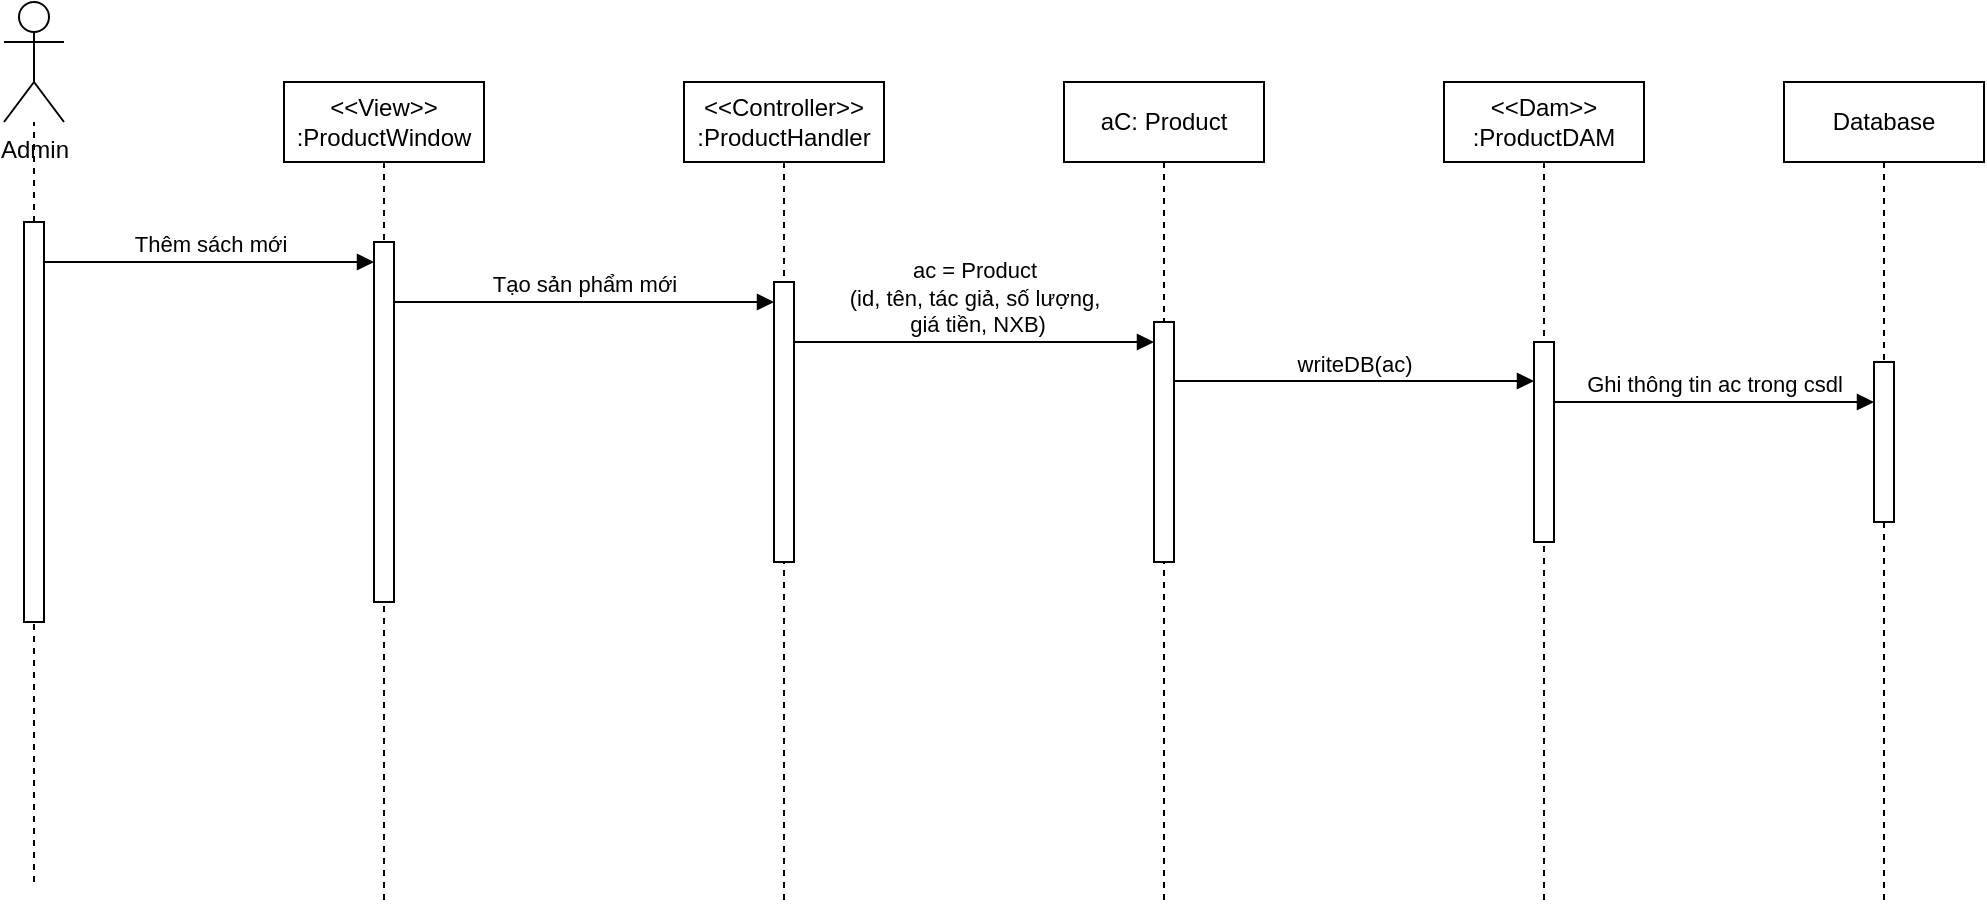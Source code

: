 <mxfile version="27.1.4">
  <diagram name="Page-1" id="P-3NK9GpkaGhou-IZXN3">
    <mxGraphModel dx="1025" dy="464" grid="1" gridSize="10" guides="1" tooltips="1" connect="1" arrows="1" fold="1" page="1" pageScale="1" pageWidth="827" pageHeight="1169" math="0" shadow="0">
      <root>
        <mxCell id="0" />
        <mxCell id="1" parent="0" />
        <mxCell id="fk7sYwr-XkE_2V-9Roaf-38" value="&amp;lt;&amp;lt;View&amp;gt;&amp;gt;&lt;div&gt;:ProductWindow&lt;/div&gt;" style="shape=umlLifeline;perimeter=lifelinePerimeter;whiteSpace=wrap;html=1;container=0;dropTarget=0;collapsible=0;recursiveResize=0;outlineConnect=0;portConstraint=eastwest;newEdgeStyle={&quot;edgeStyle&quot;:&quot;elbowEdgeStyle&quot;,&quot;elbow&quot;:&quot;vertical&quot;,&quot;curved&quot;:0,&quot;rounded&quot;:0};" parent="1" vertex="1">
          <mxGeometry x="250" y="190" width="100" height="410" as="geometry" />
        </mxCell>
        <mxCell id="fk7sYwr-XkE_2V-9Roaf-39" value="" style="html=1;points=[];perimeter=orthogonalPerimeter;outlineConnect=0;targetShapes=umlLifeline;portConstraint=eastwest;newEdgeStyle={&quot;edgeStyle&quot;:&quot;elbowEdgeStyle&quot;,&quot;elbow&quot;:&quot;vertical&quot;,&quot;curved&quot;:0,&quot;rounded&quot;:0};" parent="fk7sYwr-XkE_2V-9Roaf-38" vertex="1">
          <mxGeometry x="45" y="80" width="10" height="180" as="geometry" />
        </mxCell>
        <mxCell id="fk7sYwr-XkE_2V-9Roaf-40" value="&amp;lt;&amp;lt;Controller&amp;gt;&amp;gt;&lt;div&gt;:ProductHandler&lt;/div&gt;" style="shape=umlLifeline;perimeter=lifelinePerimeter;whiteSpace=wrap;html=1;container=0;dropTarget=0;collapsible=0;recursiveResize=0;outlineConnect=0;portConstraint=eastwest;newEdgeStyle={&quot;edgeStyle&quot;:&quot;elbowEdgeStyle&quot;,&quot;elbow&quot;:&quot;vertical&quot;,&quot;curved&quot;:0,&quot;rounded&quot;:0};" parent="1" vertex="1">
          <mxGeometry x="450" y="190" width="100" height="410" as="geometry" />
        </mxCell>
        <mxCell id="fk7sYwr-XkE_2V-9Roaf-41" value="" style="html=1;points=[];perimeter=orthogonalPerimeter;outlineConnect=0;targetShapes=umlLifeline;portConstraint=eastwest;newEdgeStyle={&quot;edgeStyle&quot;:&quot;elbowEdgeStyle&quot;,&quot;elbow&quot;:&quot;vertical&quot;,&quot;curved&quot;:0,&quot;rounded&quot;:0};" parent="fk7sYwr-XkE_2V-9Roaf-40" vertex="1">
          <mxGeometry x="45" y="100" width="10" height="140" as="geometry" />
        </mxCell>
        <mxCell id="fk7sYwr-XkE_2V-9Roaf-42" value="Tạo sản phẩm mới" style="html=1;verticalAlign=bottom;endArrow=block;edgeStyle=elbowEdgeStyle;elbow=horizontal;curved=0;rounded=0;" parent="1" edge="1">
          <mxGeometry relative="1" as="geometry">
            <mxPoint x="305" y="300" as="sourcePoint" />
            <Array as="points">
              <mxPoint x="415" y="300" />
            </Array>
            <mxPoint x="495" y="300" as="targetPoint" />
            <mxPoint as="offset" />
          </mxGeometry>
        </mxCell>
        <mxCell id="fk7sYwr-XkE_2V-9Roaf-44" value="aC: Product" style="shape=umlLifeline;perimeter=lifelinePerimeter;whiteSpace=wrap;html=1;container=0;dropTarget=0;collapsible=0;recursiveResize=0;outlineConnect=0;portConstraint=eastwest;newEdgeStyle={&quot;edgeStyle&quot;:&quot;elbowEdgeStyle&quot;,&quot;elbow&quot;:&quot;vertical&quot;,&quot;curved&quot;:0,&quot;rounded&quot;:0};" parent="1" vertex="1">
          <mxGeometry x="640" y="190" width="100" height="410" as="geometry" />
        </mxCell>
        <mxCell id="fk7sYwr-XkE_2V-9Roaf-45" value="" style="html=1;points=[];perimeter=orthogonalPerimeter;outlineConnect=0;targetShapes=umlLifeline;portConstraint=eastwest;newEdgeStyle={&quot;edgeStyle&quot;:&quot;elbowEdgeStyle&quot;,&quot;elbow&quot;:&quot;vertical&quot;,&quot;curved&quot;:0,&quot;rounded&quot;:0};" parent="fk7sYwr-XkE_2V-9Roaf-44" vertex="1">
          <mxGeometry x="45" y="120" width="10" height="120" as="geometry" />
        </mxCell>
        <mxCell id="fk7sYwr-XkE_2V-9Roaf-46" value="&amp;lt;&amp;lt;Dam&amp;gt;&amp;gt;&lt;div&gt;:&lt;span style=&quot;background-color: transparent; color: light-dark(rgb(0, 0, 0), rgb(255, 255, 255));&quot;&gt;Product&lt;/span&gt;&lt;span style=&quot;background-color: transparent; color: light-dark(rgb(0, 0, 0), rgb(255, 255, 255));&quot;&gt;DAM&lt;/span&gt;&lt;/div&gt;" style="shape=umlLifeline;perimeter=lifelinePerimeter;whiteSpace=wrap;html=1;container=0;dropTarget=0;collapsible=0;recursiveResize=0;outlineConnect=0;portConstraint=eastwest;newEdgeStyle={&quot;edgeStyle&quot;:&quot;elbowEdgeStyle&quot;,&quot;elbow&quot;:&quot;vertical&quot;,&quot;curved&quot;:0,&quot;rounded&quot;:0};" parent="1" vertex="1">
          <mxGeometry x="830" y="190" width="100" height="410" as="geometry" />
        </mxCell>
        <mxCell id="fk7sYwr-XkE_2V-9Roaf-47" value="" style="html=1;points=[];perimeter=orthogonalPerimeter;outlineConnect=0;targetShapes=umlLifeline;portConstraint=eastwest;newEdgeStyle={&quot;edgeStyle&quot;:&quot;elbowEdgeStyle&quot;,&quot;elbow&quot;:&quot;vertical&quot;,&quot;curved&quot;:0,&quot;rounded&quot;:0};" parent="fk7sYwr-XkE_2V-9Roaf-46" vertex="1">
          <mxGeometry x="45" y="130" width="10" height="100" as="geometry" />
        </mxCell>
        <mxCell id="fk7sYwr-XkE_2V-9Roaf-48" value="Database" style="shape=umlLifeline;perimeter=lifelinePerimeter;whiteSpace=wrap;html=1;container=0;dropTarget=0;collapsible=0;recursiveResize=0;outlineConnect=0;portConstraint=eastwest;newEdgeStyle={&quot;edgeStyle&quot;:&quot;elbowEdgeStyle&quot;,&quot;elbow&quot;:&quot;vertical&quot;,&quot;curved&quot;:0,&quot;rounded&quot;:0};" parent="1" vertex="1">
          <mxGeometry x="1000" y="190" width="100" height="410" as="geometry" />
        </mxCell>
        <mxCell id="fk7sYwr-XkE_2V-9Roaf-49" value="" style="html=1;points=[];perimeter=orthogonalPerimeter;outlineConnect=0;targetShapes=umlLifeline;portConstraint=eastwest;newEdgeStyle={&quot;edgeStyle&quot;:&quot;elbowEdgeStyle&quot;,&quot;elbow&quot;:&quot;vertical&quot;,&quot;curved&quot;:0,&quot;rounded&quot;:0};" parent="fk7sYwr-XkE_2V-9Roaf-48" vertex="1">
          <mxGeometry x="45" y="140" width="10" height="80" as="geometry" />
        </mxCell>
        <mxCell id="fk7sYwr-XkE_2V-9Roaf-50" value="ac = Product&lt;div&gt;(id, tên, tác giả, số lượng,&lt;/div&gt;&lt;div&gt;&amp;nbsp;giá tiền, NXB)&lt;/div&gt;" style="html=1;verticalAlign=bottom;endArrow=block;edgeStyle=elbowEdgeStyle;elbow=vertical;curved=0;rounded=0;" parent="1" edge="1">
          <mxGeometry relative="1" as="geometry">
            <mxPoint x="505" y="320" as="sourcePoint" />
            <Array as="points">
              <mxPoint x="600" y="320" />
            </Array>
            <mxPoint x="685" y="320" as="targetPoint" />
            <mxPoint as="offset" />
          </mxGeometry>
        </mxCell>
        <mxCell id="fk7sYwr-XkE_2V-9Roaf-51" value="writeDB(ac)" style="html=1;verticalAlign=bottom;endArrow=block;edgeStyle=elbowEdgeStyle;elbow=vertical;curved=0;rounded=0;" parent="1" source="fk7sYwr-XkE_2V-9Roaf-45" target="fk7sYwr-XkE_2V-9Roaf-47" edge="1">
          <mxGeometry relative="1" as="geometry">
            <mxPoint x="700" y="339.5" as="sourcePoint" />
            <Array as="points">
              <mxPoint x="790" y="339.5" />
            </Array>
            <mxPoint x="890" y="340" as="targetPoint" />
            <mxPoint as="offset" />
          </mxGeometry>
        </mxCell>
        <mxCell id="fk7sYwr-XkE_2V-9Roaf-52" value="Ghi thông tin ac trong csdl" style="html=1;verticalAlign=bottom;endArrow=block;edgeStyle=elbowEdgeStyle;elbow=vertical;curved=0;rounded=0;" parent="1" source="fk7sYwr-XkE_2V-9Roaf-47" target="fk7sYwr-XkE_2V-9Roaf-49" edge="1">
          <mxGeometry relative="1" as="geometry">
            <mxPoint x="890" y="350" as="sourcePoint" />
            <Array as="points">
              <mxPoint x="980" y="350" />
            </Array>
            <mxPoint x="1020" y="350" as="targetPoint" />
            <mxPoint as="offset" />
          </mxGeometry>
        </mxCell>
        <mxCell id="fk7sYwr-XkE_2V-9Roaf-53" value="Admin" style="shape=umlActor;verticalLabelPosition=bottom;verticalAlign=top;html=1;outlineConnect=0;" parent="1" vertex="1">
          <mxGeometry x="110" y="150" width="30" height="60" as="geometry" />
        </mxCell>
        <mxCell id="fk7sYwr-XkE_2V-9Roaf-54" value="" style="endArrow=none;dashed=1;html=1;rounded=0;" parent="1" target="fk7sYwr-XkE_2V-9Roaf-53" edge="1">
          <mxGeometry width="50" height="50" relative="1" as="geometry">
            <mxPoint x="125" y="590" as="sourcePoint" />
            <mxPoint x="470" y="470" as="targetPoint" />
          </mxGeometry>
        </mxCell>
        <mxCell id="fk7sYwr-XkE_2V-9Roaf-55" value="" style="html=1;points=[];perimeter=orthogonalPerimeter;outlineConnect=0;targetShapes=umlLifeline;portConstraint=eastwest;newEdgeStyle={&quot;edgeStyle&quot;:&quot;elbowEdgeStyle&quot;,&quot;elbow&quot;:&quot;vertical&quot;,&quot;curved&quot;:0,&quot;rounded&quot;:0};" parent="1" vertex="1">
          <mxGeometry x="120" y="260" width="10" height="200" as="geometry" />
        </mxCell>
        <mxCell id="fk7sYwr-XkE_2V-9Roaf-56" value="Thêm sách mới" style="html=1;verticalAlign=bottom;endArrow=block;edgeStyle=elbowEdgeStyle;elbow=vertical;curved=0;rounded=0;" parent="1" edge="1">
          <mxGeometry relative="1" as="geometry">
            <mxPoint x="130" y="280" as="sourcePoint" />
            <Array as="points">
              <mxPoint x="225" y="280" />
            </Array>
            <mxPoint x="295" y="280" as="targetPoint" />
            <mxPoint as="offset" />
          </mxGeometry>
        </mxCell>
      </root>
    </mxGraphModel>
  </diagram>
</mxfile>
